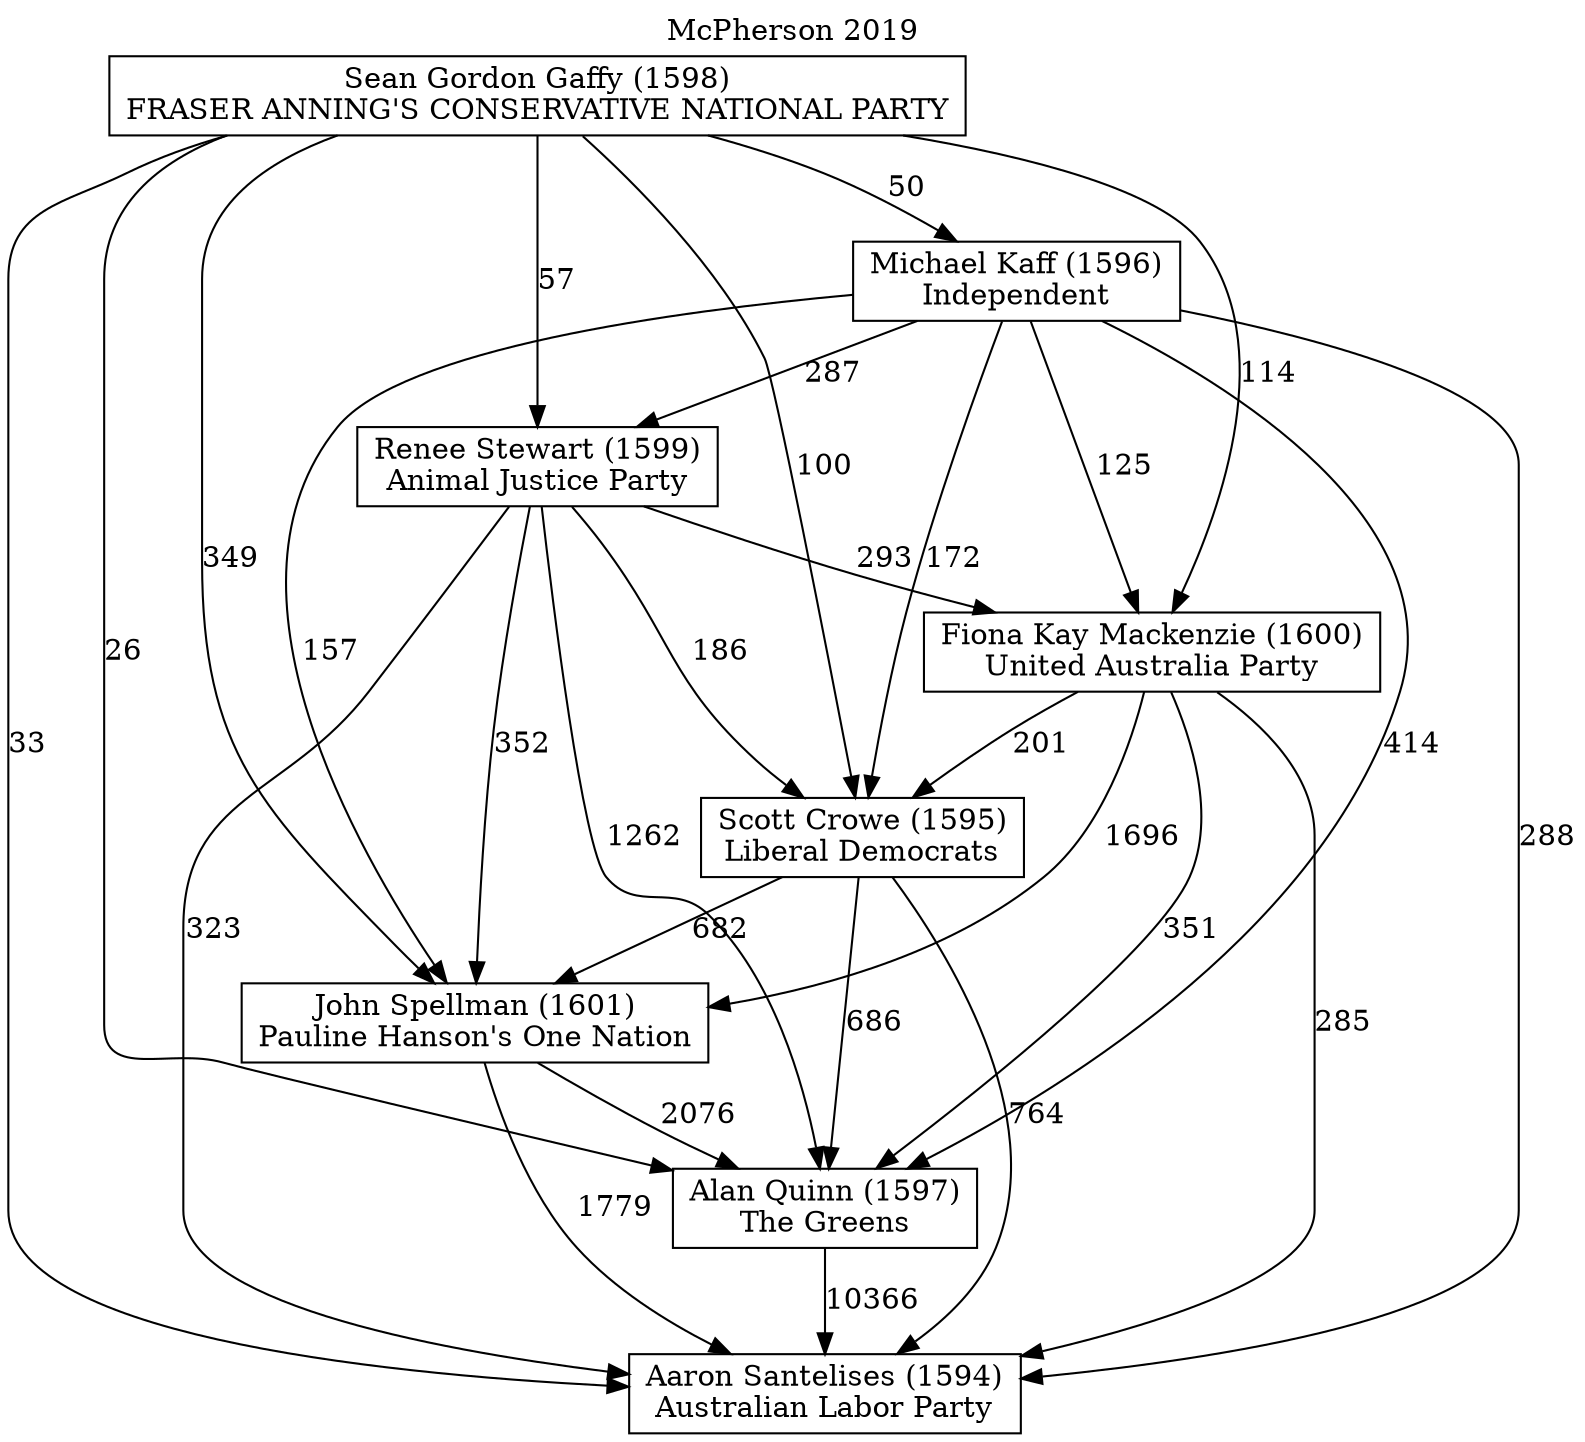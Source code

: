 // House preference flow
digraph "Aaron Santelises (1594)_McPherson_2019" {
	graph [label="McPherson 2019" labelloc=t mclimit=10]
	node [shape=box]
	"Aaron Santelises (1594)" [label="Aaron Santelises (1594)
Australian Labor Party"]
	"Alan Quinn (1597)" [label="Alan Quinn (1597)
The Greens"]
	"Fiona Kay Mackenzie (1600)" [label="Fiona Kay Mackenzie (1600)
United Australia Party"]
	"John Spellman (1601)" [label="John Spellman (1601)
Pauline Hanson's One Nation"]
	"Michael Kaff (1596)" [label="Michael Kaff (1596)
Independent"]
	"Renee Stewart (1599)" [label="Renee Stewart (1599)
Animal Justice Party"]
	"Scott Crowe (1595)" [label="Scott Crowe (1595)
Liberal Democrats"]
	"Sean Gordon Gaffy (1598)" [label="Sean Gordon Gaffy (1598)
FRASER ANNING'S CONSERVATIVE NATIONAL PARTY"]
	"Alan Quinn (1597)" -> "Aaron Santelises (1594)" [label=10366]
	"Fiona Kay Mackenzie (1600)" -> "Aaron Santelises (1594)" [label=285]
	"Fiona Kay Mackenzie (1600)" -> "Alan Quinn (1597)" [label=351]
	"Fiona Kay Mackenzie (1600)" -> "John Spellman (1601)" [label=1696]
	"Fiona Kay Mackenzie (1600)" -> "Scott Crowe (1595)" [label=201]
	"John Spellman (1601)" -> "Aaron Santelises (1594)" [label=1779]
	"John Spellman (1601)" -> "Alan Quinn (1597)" [label=2076]
	"Michael Kaff (1596)" -> "Aaron Santelises (1594)" [label=288]
	"Michael Kaff (1596)" -> "Alan Quinn (1597)" [label=414]
	"Michael Kaff (1596)" -> "Fiona Kay Mackenzie (1600)" [label=125]
	"Michael Kaff (1596)" -> "John Spellman (1601)" [label=157]
	"Michael Kaff (1596)" -> "Renee Stewart (1599)" [label=287]
	"Michael Kaff (1596)" -> "Scott Crowe (1595)" [label=172]
	"Renee Stewart (1599)" -> "Aaron Santelises (1594)" [label=323]
	"Renee Stewart (1599)" -> "Alan Quinn (1597)" [label=1262]
	"Renee Stewart (1599)" -> "Fiona Kay Mackenzie (1600)" [label=293]
	"Renee Stewart (1599)" -> "John Spellman (1601)" [label=352]
	"Renee Stewart (1599)" -> "Scott Crowe (1595)" [label=186]
	"Scott Crowe (1595)" -> "Aaron Santelises (1594)" [label=764]
	"Scott Crowe (1595)" -> "Alan Quinn (1597)" [label=686]
	"Scott Crowe (1595)" -> "John Spellman (1601)" [label=682]
	"Sean Gordon Gaffy (1598)" -> "Aaron Santelises (1594)" [label=33]
	"Sean Gordon Gaffy (1598)" -> "Alan Quinn (1597)" [label=26]
	"Sean Gordon Gaffy (1598)" -> "Fiona Kay Mackenzie (1600)" [label=114]
	"Sean Gordon Gaffy (1598)" -> "John Spellman (1601)" [label=349]
	"Sean Gordon Gaffy (1598)" -> "Michael Kaff (1596)" [label=50]
	"Sean Gordon Gaffy (1598)" -> "Renee Stewart (1599)" [label=57]
	"Sean Gordon Gaffy (1598)" -> "Scott Crowe (1595)" [label=100]
}
